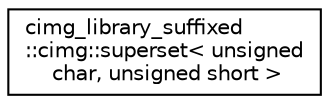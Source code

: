 digraph "Graphical Class Hierarchy"
{
  edge [fontname="Helvetica",fontsize="10",labelfontname="Helvetica",labelfontsize="10"];
  node [fontname="Helvetica",fontsize="10",shape=record];
  rankdir="LR";
  Node1 [label="cimg_library_suffixed\l::cimg::superset\< unsigned\l char, unsigned short \>",height=0.2,width=0.4,color="black", fillcolor="white", style="filled",URL="$structcimg__library__suffixed_1_1cimg_1_1superset_3_01unsigned_01char_00_01unsigned_01short_01_4.html"];
}
